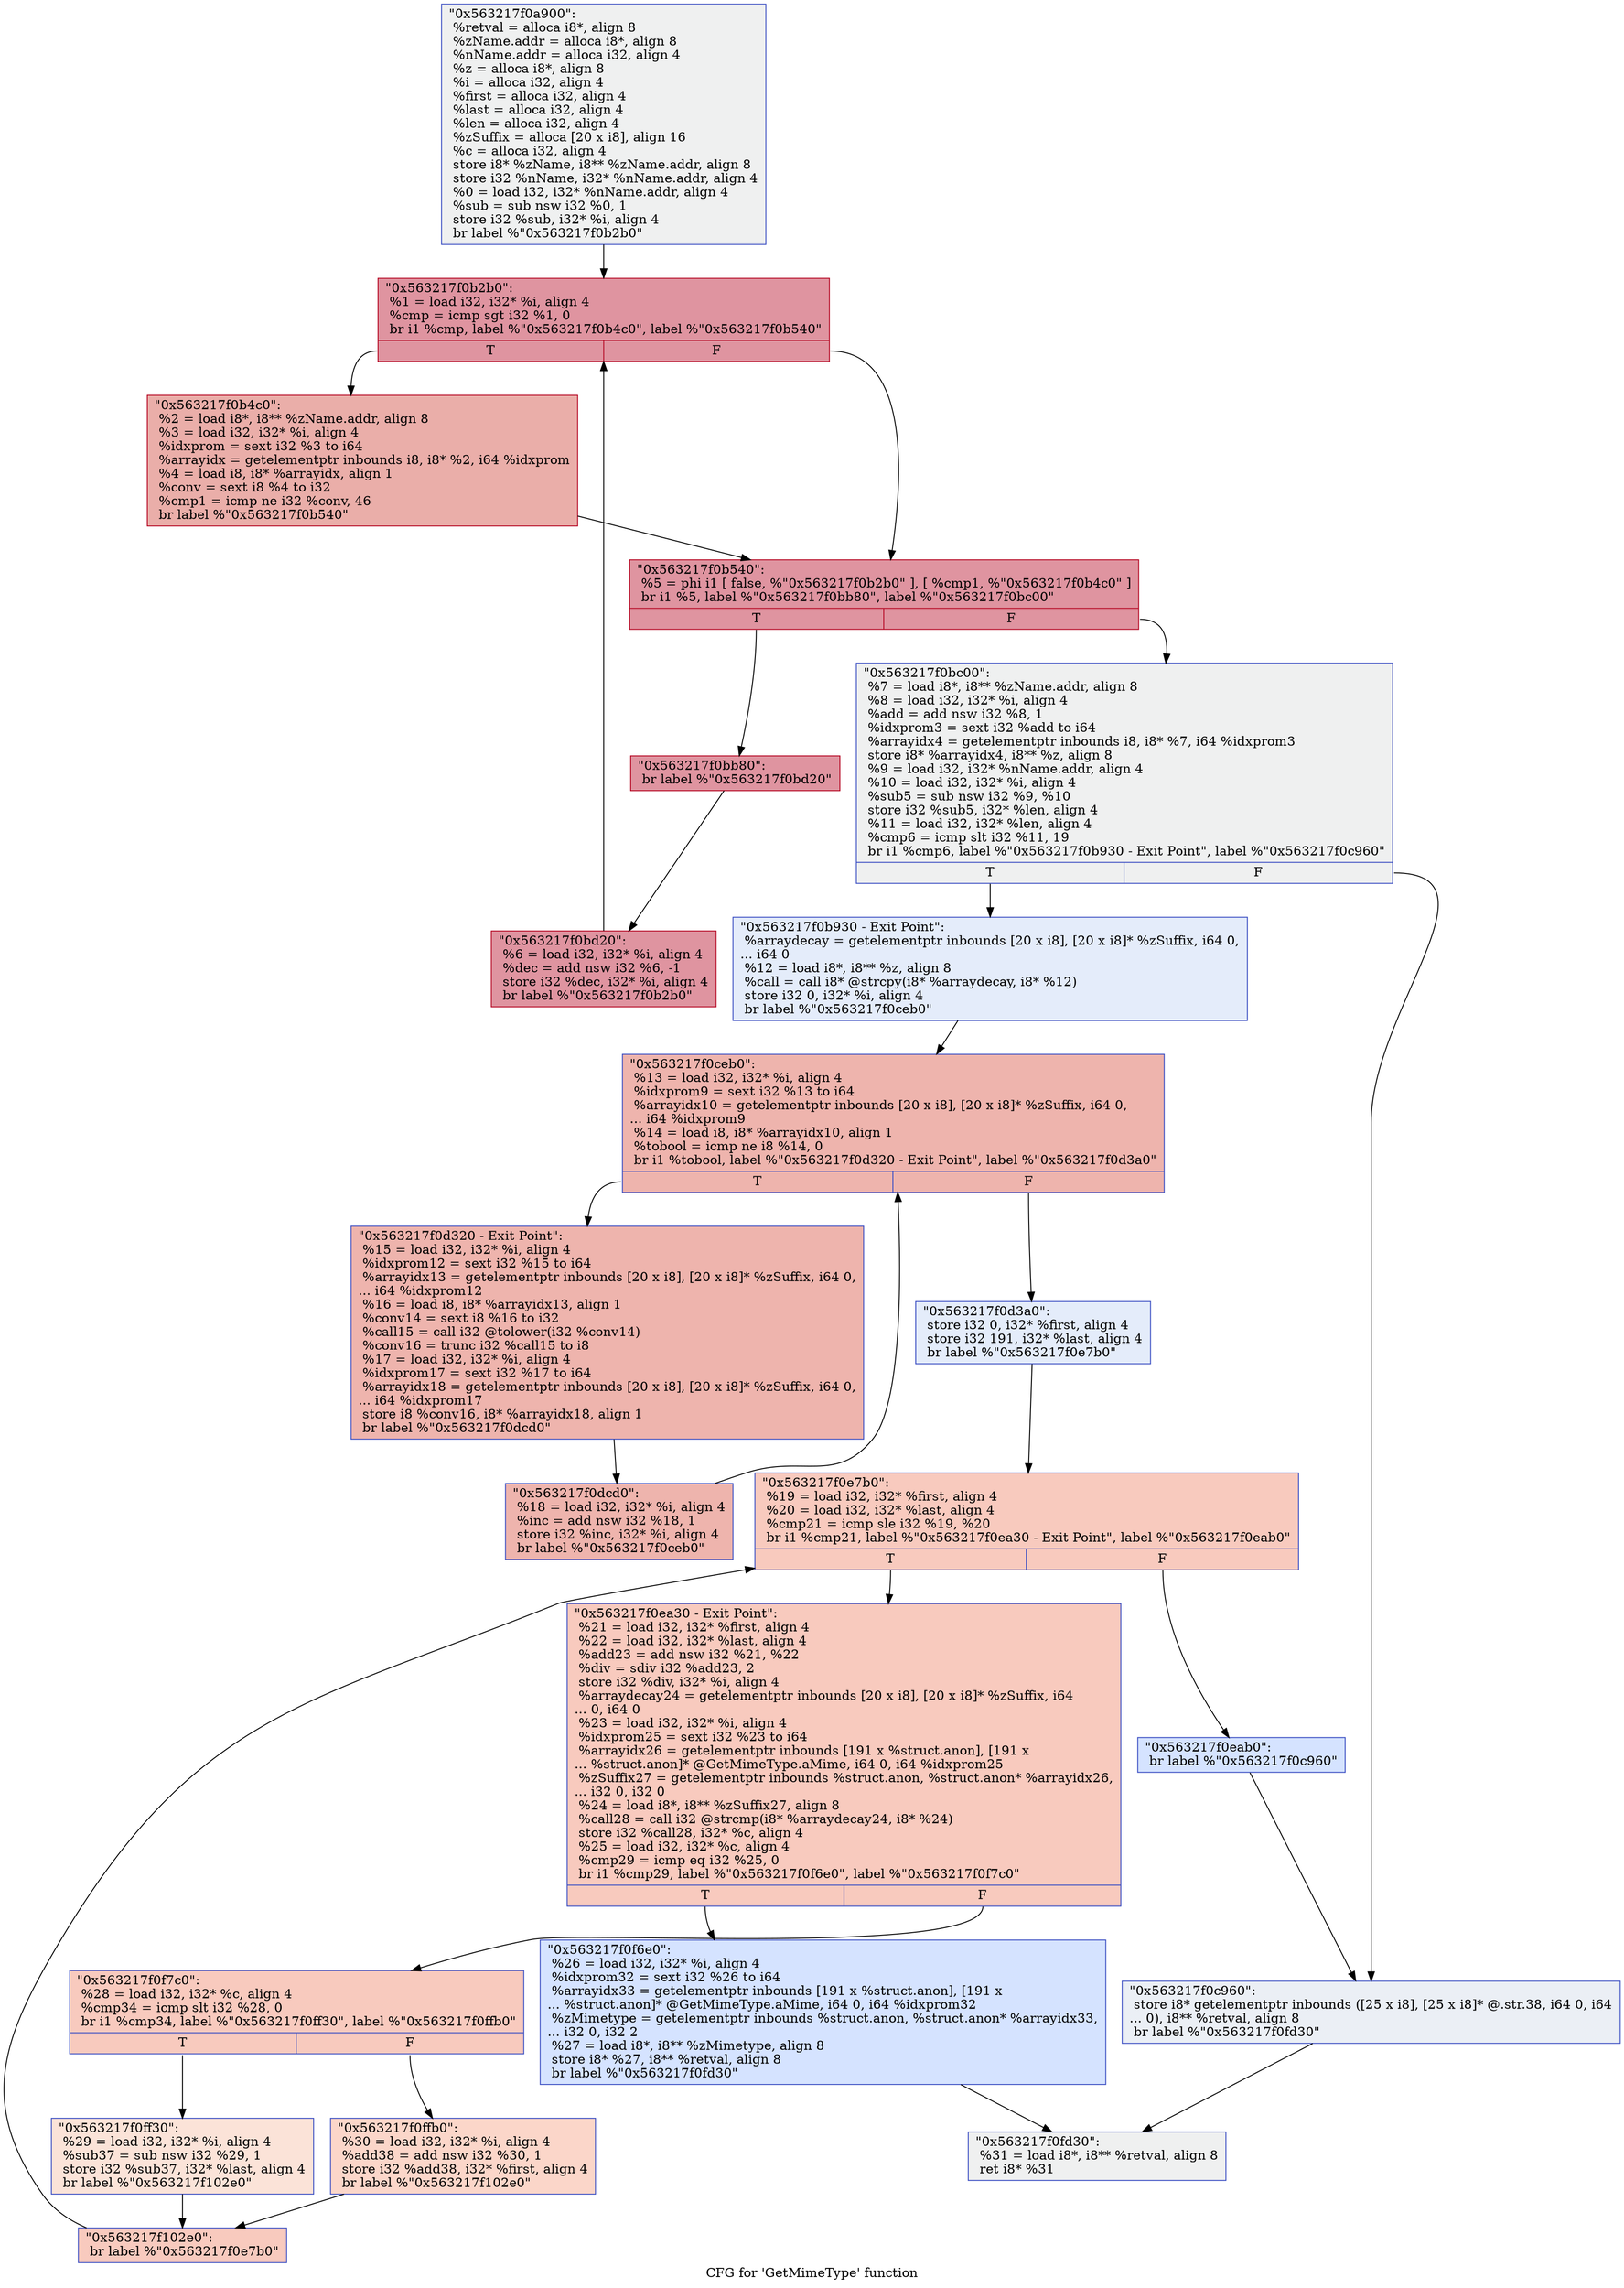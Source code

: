 digraph "CFG for 'GetMimeType' function" {
	label="CFG for 'GetMimeType' function";

	Node0x563217f0a900 [shape=record,color="#3d50c3ff", style=filled, fillcolor="#dbdcde70",label="{\"0x563217f0a900\":\l  %retval = alloca i8*, align 8\l  %zName.addr = alloca i8*, align 8\l  %nName.addr = alloca i32, align 4\l  %z = alloca i8*, align 8\l  %i = alloca i32, align 4\l  %first = alloca i32, align 4\l  %last = alloca i32, align 4\l  %len = alloca i32, align 4\l  %zSuffix = alloca [20 x i8], align 16\l  %c = alloca i32, align 4\l  store i8* %zName, i8** %zName.addr, align 8\l  store i32 %nName, i32* %nName.addr, align 4\l  %0 = load i32, i32* %nName.addr, align 4\l  %sub = sub nsw i32 %0, 1\l  store i32 %sub, i32* %i, align 4\l  br label %\"0x563217f0b2b0\"\l}"];
	Node0x563217f0a900 -> Node0x563217f0b2b0;
	Node0x563217f0b2b0 [shape=record,color="#b70d28ff", style=filled, fillcolor="#b70d2870",label="{\"0x563217f0b2b0\":                                 \l  %1 = load i32, i32* %i, align 4\l  %cmp = icmp sgt i32 %1, 0\l  br i1 %cmp, label %\"0x563217f0b4c0\", label %\"0x563217f0b540\"\l|{<s0>T|<s1>F}}"];
	Node0x563217f0b2b0:s0 -> Node0x563217f0b4c0;
	Node0x563217f0b2b0:s1 -> Node0x563217f0b540;
	Node0x563217f0b4c0 [shape=record,color="#b70d28ff", style=filled, fillcolor="#d0473d70",label="{\"0x563217f0b4c0\":                                 \l  %2 = load i8*, i8** %zName.addr, align 8\l  %3 = load i32, i32* %i, align 4\l  %idxprom = sext i32 %3 to i64\l  %arrayidx = getelementptr inbounds i8, i8* %2, i64 %idxprom\l  %4 = load i8, i8* %arrayidx, align 1\l  %conv = sext i8 %4 to i32\l  %cmp1 = icmp ne i32 %conv, 46\l  br label %\"0x563217f0b540\"\l}"];
	Node0x563217f0b4c0 -> Node0x563217f0b540;
	Node0x563217f0b540 [shape=record,color="#b70d28ff", style=filled, fillcolor="#b70d2870",label="{\"0x563217f0b540\":                                 \l  %5 = phi i1 [ false, %\"0x563217f0b2b0\" ], [ %cmp1, %\"0x563217f0b4c0\" ]\l  br i1 %5, label %\"0x563217f0bb80\", label %\"0x563217f0bc00\"\l|{<s0>T|<s1>F}}"];
	Node0x563217f0b540:s0 -> Node0x563217f0bb80;
	Node0x563217f0b540:s1 -> Node0x563217f0bc00;
	Node0x563217f0bb80 [shape=record,color="#b70d28ff", style=filled, fillcolor="#b70d2870",label="{\"0x563217f0bb80\":                                 \l  br label %\"0x563217f0bd20\"\l}"];
	Node0x563217f0bb80 -> Node0x563217f0bd20;
	Node0x563217f0bd20 [shape=record,color="#b70d28ff", style=filled, fillcolor="#b70d2870",label="{\"0x563217f0bd20\":                                 \l  %6 = load i32, i32* %i, align 4\l  %dec = add nsw i32 %6, -1\l  store i32 %dec, i32* %i, align 4\l  br label %\"0x563217f0b2b0\"\l}"];
	Node0x563217f0bd20 -> Node0x563217f0b2b0;
	Node0x563217f0bc00 [shape=record,color="#3d50c3ff", style=filled, fillcolor="#dbdcde70",label="{\"0x563217f0bc00\":                                 \l  %7 = load i8*, i8** %zName.addr, align 8\l  %8 = load i32, i32* %i, align 4\l  %add = add nsw i32 %8, 1\l  %idxprom3 = sext i32 %add to i64\l  %arrayidx4 = getelementptr inbounds i8, i8* %7, i64 %idxprom3\l  store i8* %arrayidx4, i8** %z, align 8\l  %9 = load i32, i32* %nName.addr, align 4\l  %10 = load i32, i32* %i, align 4\l  %sub5 = sub nsw i32 %9, %10\l  store i32 %sub5, i32* %len, align 4\l  %11 = load i32, i32* %len, align 4\l  %cmp6 = icmp slt i32 %11, 19\l  br i1 %cmp6, label %\"0x563217f0b930 - Exit Point\", label %\"0x563217f0c960\"\l|{<s0>T|<s1>F}}"];
	Node0x563217f0bc00:s0 -> Node0x563217f0b930;
	Node0x563217f0bc00:s1 -> Node0x563217f0c960;
	Node0x563217f0b930 [shape=record,color="#3d50c3ff", style=filled, fillcolor="#c1d4f470",label="{\"0x563217f0b930 - Exit Point\":                    \l  %arraydecay = getelementptr inbounds [20 x i8], [20 x i8]* %zSuffix, i64 0,\l... i64 0\l  %12 = load i8*, i8** %z, align 8\l  %call = call i8* @strcpy(i8* %arraydecay, i8* %12)\l  store i32 0, i32* %i, align 4\l  br label %\"0x563217f0ceb0\"\l}"];
	Node0x563217f0b930 -> Node0x563217f0ceb0;
	Node0x563217f0ceb0 [shape=record,color="#3d50c3ff", style=filled, fillcolor="#d8564670",label="{\"0x563217f0ceb0\":                                 \l  %13 = load i32, i32* %i, align 4\l  %idxprom9 = sext i32 %13 to i64\l  %arrayidx10 = getelementptr inbounds [20 x i8], [20 x i8]* %zSuffix, i64 0,\l... i64 %idxprom9\l  %14 = load i8, i8* %arrayidx10, align 1\l  %tobool = icmp ne i8 %14, 0\l  br i1 %tobool, label %\"0x563217f0d320 - Exit Point\", label %\"0x563217f0d3a0\"\l|{<s0>T|<s1>F}}"];
	Node0x563217f0ceb0:s0 -> Node0x563217f0d320;
	Node0x563217f0ceb0:s1 -> Node0x563217f0d3a0;
	Node0x563217f0d320 [shape=record,color="#3d50c3ff", style=filled, fillcolor="#d8564670",label="{\"0x563217f0d320 - Exit Point\":                    \l  %15 = load i32, i32* %i, align 4\l  %idxprom12 = sext i32 %15 to i64\l  %arrayidx13 = getelementptr inbounds [20 x i8], [20 x i8]* %zSuffix, i64 0,\l... i64 %idxprom12\l  %16 = load i8, i8* %arrayidx13, align 1\l  %conv14 = sext i8 %16 to i32\l  %call15 = call i32 @tolower(i32 %conv14)\l  %conv16 = trunc i32 %call15 to i8\l  %17 = load i32, i32* %i, align 4\l  %idxprom17 = sext i32 %17 to i64\l  %arrayidx18 = getelementptr inbounds [20 x i8], [20 x i8]* %zSuffix, i64 0,\l... i64 %idxprom17\l  store i8 %conv16, i8* %arrayidx18, align 1\l  br label %\"0x563217f0dcd0\"\l}"];
	Node0x563217f0d320 -> Node0x563217f0dcd0;
	Node0x563217f0dcd0 [shape=record,color="#3d50c3ff", style=filled, fillcolor="#d8564670",label="{\"0x563217f0dcd0\":                                 \l  %18 = load i32, i32* %i, align 4\l  %inc = add nsw i32 %18, 1\l  store i32 %inc, i32* %i, align 4\l  br label %\"0x563217f0ceb0\"\l}"];
	Node0x563217f0dcd0 -> Node0x563217f0ceb0;
	Node0x563217f0d3a0 [shape=record,color="#3d50c3ff", style=filled, fillcolor="#c1d4f470",label="{\"0x563217f0d3a0\":                                 \l  store i32 0, i32* %first, align 4\l  store i32 191, i32* %last, align 4\l  br label %\"0x563217f0e7b0\"\l}"];
	Node0x563217f0d3a0 -> Node0x563217f0e7b0;
	Node0x563217f0e7b0 [shape=record,color="#3d50c3ff", style=filled, fillcolor="#ef886b70",label="{\"0x563217f0e7b0\":                                 \l  %19 = load i32, i32* %first, align 4\l  %20 = load i32, i32* %last, align 4\l  %cmp21 = icmp sle i32 %19, %20\l  br i1 %cmp21, label %\"0x563217f0ea30 - Exit Point\", label %\"0x563217f0eab0\"\l|{<s0>T|<s1>F}}"];
	Node0x563217f0e7b0:s0 -> Node0x563217f0ea30;
	Node0x563217f0e7b0:s1 -> Node0x563217f0eab0;
	Node0x563217f0ea30 [shape=record,color="#3d50c3ff", style=filled, fillcolor="#ef886b70",label="{\"0x563217f0ea30 - Exit Point\":                    \l  %21 = load i32, i32* %first, align 4\l  %22 = load i32, i32* %last, align 4\l  %add23 = add nsw i32 %21, %22\l  %div = sdiv i32 %add23, 2\l  store i32 %div, i32* %i, align 4\l  %arraydecay24 = getelementptr inbounds [20 x i8], [20 x i8]* %zSuffix, i64\l... 0, i64 0\l  %23 = load i32, i32* %i, align 4\l  %idxprom25 = sext i32 %23 to i64\l  %arrayidx26 = getelementptr inbounds [191 x %struct.anon], [191 x\l... %struct.anon]* @GetMimeType.aMime, i64 0, i64 %idxprom25\l  %zSuffix27 = getelementptr inbounds %struct.anon, %struct.anon* %arrayidx26,\l... i32 0, i32 0\l  %24 = load i8*, i8** %zSuffix27, align 8\l  %call28 = call i32 @strcmp(i8* %arraydecay24, i8* %24)\l  store i32 %call28, i32* %c, align 4\l  %25 = load i32, i32* %c, align 4\l  %cmp29 = icmp eq i32 %25, 0\l  br i1 %cmp29, label %\"0x563217f0f6e0\", label %\"0x563217f0f7c0\"\l|{<s0>T|<s1>F}}"];
	Node0x563217f0ea30:s0 -> Node0x563217f0f6e0;
	Node0x563217f0ea30:s1 -> Node0x563217f0f7c0;
	Node0x563217f0f6e0 [shape=record,color="#3d50c3ff", style=filled, fillcolor="#a1c0ff70",label="{\"0x563217f0f6e0\":                                 \l  %26 = load i32, i32* %i, align 4\l  %idxprom32 = sext i32 %26 to i64\l  %arrayidx33 = getelementptr inbounds [191 x %struct.anon], [191 x\l... %struct.anon]* @GetMimeType.aMime, i64 0, i64 %idxprom32\l  %zMimetype = getelementptr inbounds %struct.anon, %struct.anon* %arrayidx33,\l... i32 0, i32 2\l  %27 = load i8*, i8** %zMimetype, align 8\l  store i8* %27, i8** %retval, align 8\l  br label %\"0x563217f0fd30\"\l}"];
	Node0x563217f0f6e0 -> Node0x563217f0fd30;
	Node0x563217f0f7c0 [shape=record,color="#3d50c3ff", style=filled, fillcolor="#ef886b70",label="{\"0x563217f0f7c0\":                                 \l  %28 = load i32, i32* %c, align 4\l  %cmp34 = icmp slt i32 %28, 0\l  br i1 %cmp34, label %\"0x563217f0ff30\", label %\"0x563217f0ffb0\"\l|{<s0>T|<s1>F}}"];
	Node0x563217f0f7c0:s0 -> Node0x563217f0ff30;
	Node0x563217f0f7c0:s1 -> Node0x563217f0ffb0;
	Node0x563217f0ff30 [shape=record,color="#3d50c3ff", style=filled, fillcolor="#f6bfa670",label="{\"0x563217f0ff30\":                                 \l  %29 = load i32, i32* %i, align 4\l  %sub37 = sub nsw i32 %29, 1\l  store i32 %sub37, i32* %last, align 4\l  br label %\"0x563217f102e0\"\l}"];
	Node0x563217f0ff30 -> Node0x563217f102e0;
	Node0x563217f0ffb0 [shape=record,color="#3d50c3ff", style=filled, fillcolor="#f6a38570",label="{\"0x563217f0ffb0\":                                 \l  %30 = load i32, i32* %i, align 4\l  %add38 = add nsw i32 %30, 1\l  store i32 %add38, i32* %first, align 4\l  br label %\"0x563217f102e0\"\l}"];
	Node0x563217f0ffb0 -> Node0x563217f102e0;
	Node0x563217f102e0 [shape=record,color="#3d50c3ff", style=filled, fillcolor="#ef886b70",label="{\"0x563217f102e0\":                                 \l  br label %\"0x563217f0e7b0\"\l}"];
	Node0x563217f102e0 -> Node0x563217f0e7b0;
	Node0x563217f0eab0 [shape=record,color="#3d50c3ff", style=filled, fillcolor="#a1c0ff70",label="{\"0x563217f0eab0\":                                 \l  br label %\"0x563217f0c960\"\l}"];
	Node0x563217f0eab0 -> Node0x563217f0c960;
	Node0x563217f0c960 [shape=record,color="#3d50c3ff", style=filled, fillcolor="#d1dae970",label="{\"0x563217f0c960\":                                 \l  store i8* getelementptr inbounds ([25 x i8], [25 x i8]* @.str.38, i64 0, i64\l... 0), i8** %retval, align 8\l  br label %\"0x563217f0fd30\"\l}"];
	Node0x563217f0c960 -> Node0x563217f0fd30;
	Node0x563217f0fd30 [shape=record,color="#3d50c3ff", style=filled, fillcolor="#dbdcde70",label="{\"0x563217f0fd30\":                                 \l  %31 = load i8*, i8** %retval, align 8\l  ret i8* %31\l}"];
}
